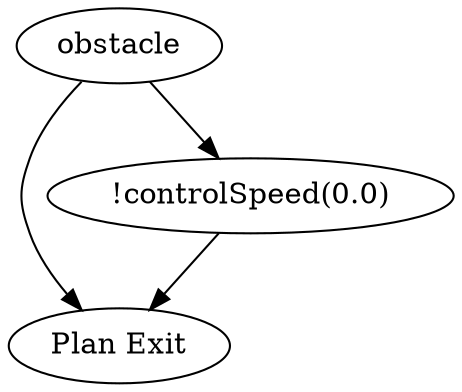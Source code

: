 // obstacle
digraph {
	0 [label=obstacle]
	-1 [label="Plan Exit"]
	0 -> -1
	1 [label="!controlSpeed(0.0)"]
	0 -> 1
	1 -> -1
}
